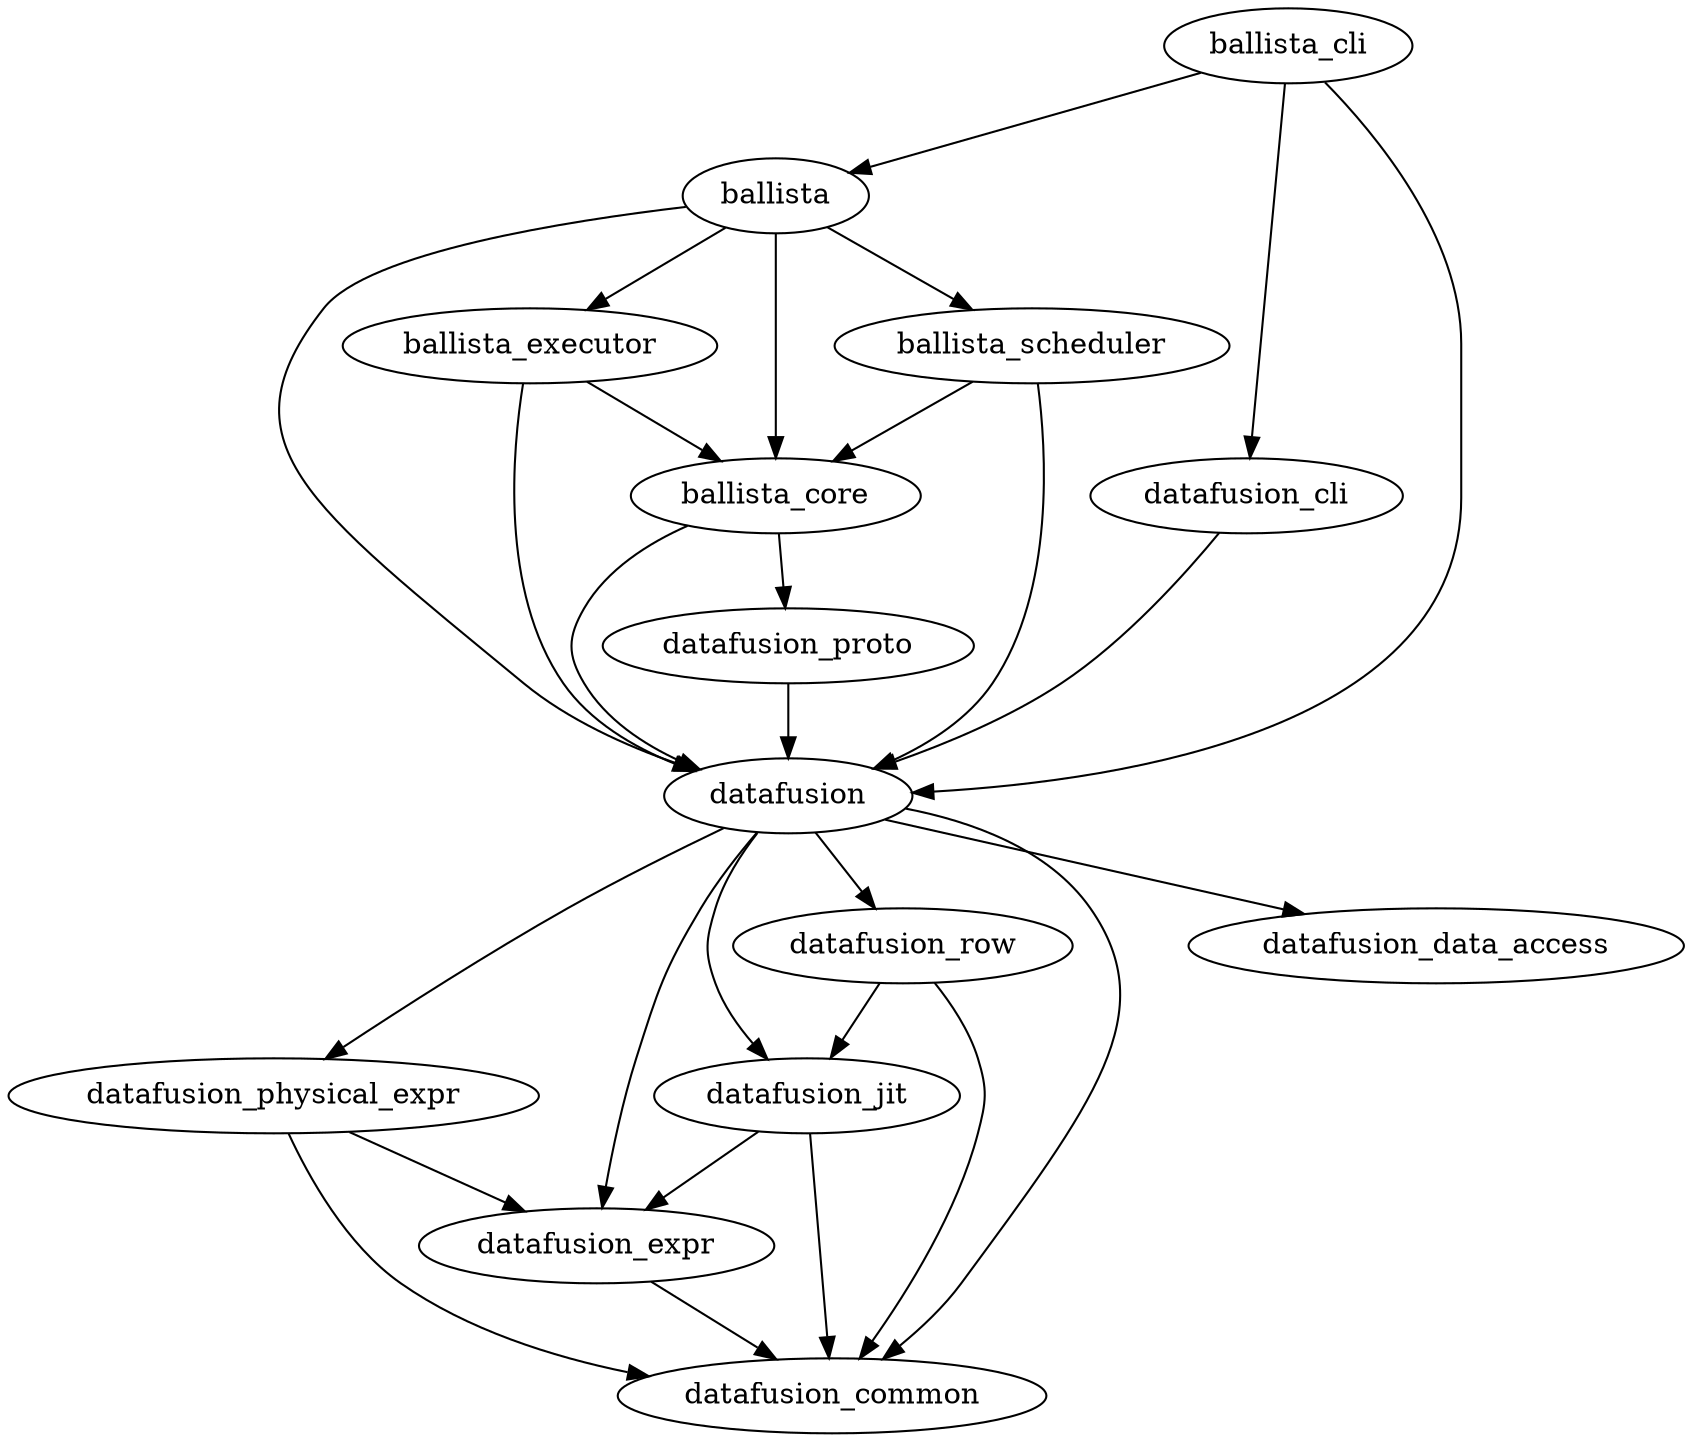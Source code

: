// Licensed to the Apache Software Foundation (ASF) under one
// or more contributor license agreements.  See the NOTICE file
// distributed with this work for additional information
// regarding copyright ownership.  The ASF licenses this file
// to you under the Apache License, Version 2.0 (the
// "License"); you may not use this file except in compliance
// with the License.  You may obtain a copy of the License at
//
//   http://www.apache.org/licenses/LICENSE-2.0
//
// Unless required by applicable law or agreed to in writing,
// software distributed under the License is distributed on an
// "AS IS" BASIS, WITHOUT WARRANTIES OR CONDITIONS OF ANY
// KIND, either express or implied.  See the License for the
// specific language governing permissions and limitations
// under the License.

digraph G {

    datafusion_common

    datafusion_data_access

	datafusion_expr -> datafusion_common

	datafusion_physical_expr -> datafusion_common
	datafusion_physical_expr -> datafusion_expr

	datafusion_jit -> datafusion_common
	datafusion_jit -> datafusion_expr

    datafusion_row -> datafusion_common
    datafusion_row -> datafusion_jit

	datafusion -> datafusion_common
	datafusion -> datafusion_data_access
	datafusion -> datafusion_expr
	datafusion -> datafusion_jit
	datafusion -> datafusion_physical_expr
	datafusion -> datafusion_row

	datafusion_proto -> datafusion

	ballista_core -> datafusion
	ballista_core -> datafusion_proto

	ballista_scheduler -> ballista_core
	ballista_scheduler -> datafusion

	ballista_executor -> ballista_core
	ballista_executor -> datafusion

    ballista -> datafusion
    ballista -> ballista_core
    ballista -> ballista_scheduler
    ballista -> ballista_executor

	datafusion_cli -> datafusion

	ballista_cli -> datafusion
	ballista_cli -> datafusion_cli
	ballista_cli -> ballista

}
